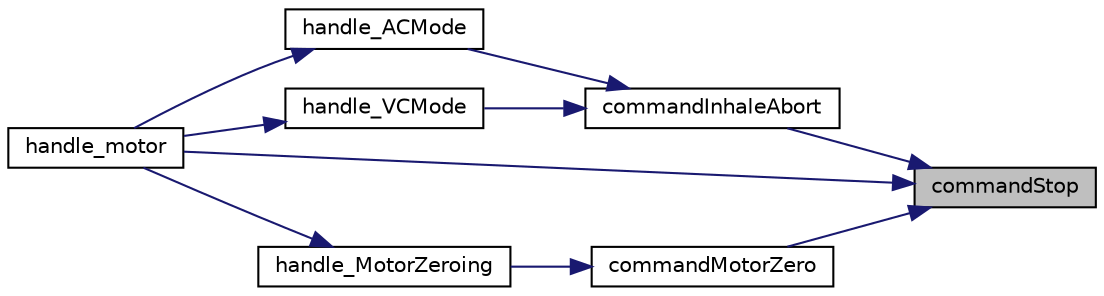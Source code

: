 digraph "commandStop"
{
 // LATEX_PDF_SIZE
  edge [fontname="Helvetica",fontsize="10",labelfontname="Helvetica",labelfontsize="10"];
  node [fontname="Helvetica",fontsize="10",shape=record];
  rankdir="RL";
  Node1 [label="commandStop",height=0.2,width=0.4,color="black", fillcolor="grey75", style="filled", fontcolor="black",tooltip=" "];
  Node1 -> Node2 [dir="back",color="midnightblue",fontsize="10",style="solid",fontname="Helvetica"];
  Node2 [label="commandInhaleAbort",height=0.2,width=0.4,color="black", fillcolor="white", style="filled",URL="$_motor_8h.html#a7722cd6eea8f797bb308bfe212625d45",tooltip=" "];
  Node2 -> Node3 [dir="back",color="midnightblue",fontsize="10",style="solid",fontname="Helvetica"];
  Node3 [label="handle_ACMode",height=0.2,width=0.4,color="black", fillcolor="white", style="filled",URL="$_motor_8h.html#a8dce4a6045aed5c237cfbc747bcde783",tooltip=" "];
  Node3 -> Node4 [dir="back",color="midnightblue",fontsize="10",style="solid",fontname="Helvetica"];
  Node4 [label="handle_motor",height=0.2,width=0.4,color="black", fillcolor="white", style="filled",URL="$_motor_8h.html#a204dbae80aa370f076a301082e06567a",tooltip=" "];
  Node2 -> Node5 [dir="back",color="midnightblue",fontsize="10",style="solid",fontname="Helvetica"];
  Node5 [label="handle_VCMode",height=0.2,width=0.4,color="black", fillcolor="white", style="filled",URL="$_motor_8h.html#a279dd071145dadbf40664befd948c3ab",tooltip=" "];
  Node5 -> Node4 [dir="back",color="midnightblue",fontsize="10",style="solid",fontname="Helvetica"];
  Node1 -> Node6 [dir="back",color="midnightblue",fontsize="10",style="solid",fontname="Helvetica"];
  Node6 [label="commandMotorZero",height=0.2,width=0.4,color="black", fillcolor="white", style="filled",URL="$_motor_8h.html#ad1d690417ddc5b4a5efbc94004daa1a3",tooltip=" "];
  Node6 -> Node7 [dir="back",color="midnightblue",fontsize="10",style="solid",fontname="Helvetica"];
  Node7 [label="handle_MotorZeroing",height=0.2,width=0.4,color="black", fillcolor="white", style="filled",URL="$_motor_8h.html#af88e6c189c91e40a32013bc4e41a445b",tooltip=" "];
  Node7 -> Node4 [dir="back",color="midnightblue",fontsize="10",style="solid",fontname="Helvetica"];
  Node1 -> Node4 [dir="back",color="midnightblue",fontsize="10",style="solid",fontname="Helvetica"];
}
